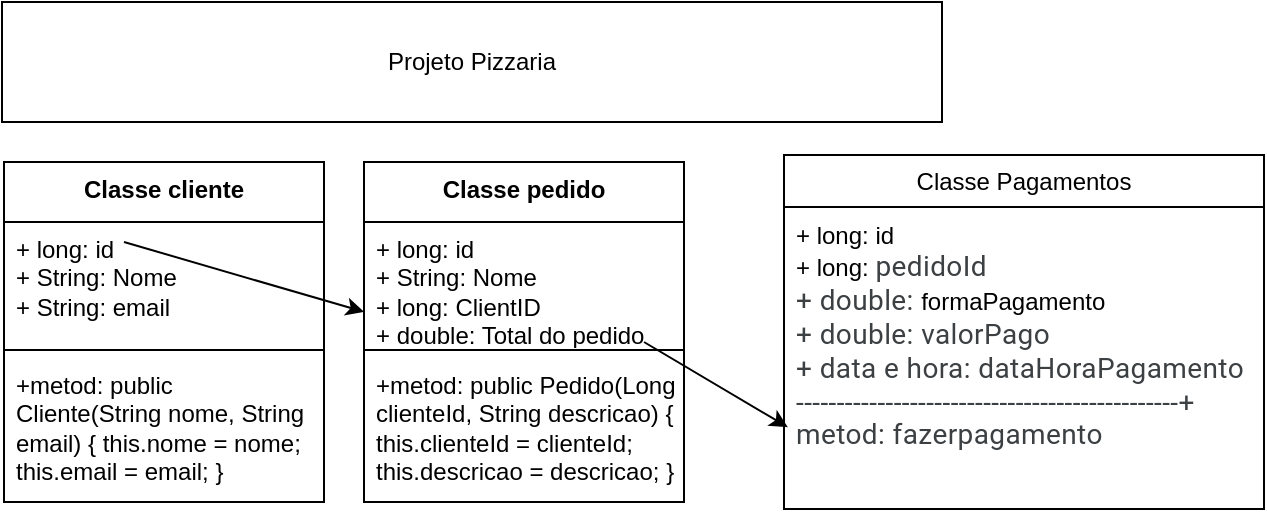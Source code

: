 <mxfile version="26.0.6" pages="2">
  <diagram id="C5RBs43oDa-KdzZeNtuy" name="Page-1">
    <mxGraphModel dx="1331" dy="436" grid="1" gridSize="10" guides="1" tooltips="1" connect="1" arrows="1" fold="1" page="1" pageScale="1" pageWidth="827" pageHeight="1169" math="0" shadow="0">
      <root>
        <mxCell id="WIyWlLk6GJQsqaUBKTNV-0" />
        <mxCell id="WIyWlLk6GJQsqaUBKTNV-1" parent="WIyWlLk6GJQsqaUBKTNV-0" />
        <mxCell id="cut1Jt51oyA8zrV5yMS1-0" value="Projeto Pizzaria" style="rounded=0;whiteSpace=wrap;html=1;" parent="WIyWlLk6GJQsqaUBKTNV-1" vertex="1">
          <mxGeometry x="179" y="10" width="470" height="60" as="geometry" />
        </mxCell>
        <mxCell id="cut1Jt51oyA8zrV5yMS1-9" value="Classe cliente" style="swimlane;fontStyle=1;align=center;verticalAlign=top;childLayout=stackLayout;horizontal=1;startSize=30;horizontalStack=0;resizeParent=1;resizeParentMax=0;resizeLast=0;collapsible=1;marginBottom=0;whiteSpace=wrap;html=1;" parent="WIyWlLk6GJQsqaUBKTNV-1" vertex="1">
          <mxGeometry x="180" y="90" width="160" height="170" as="geometry" />
        </mxCell>
        <mxCell id="fXVK3Wf6bBq54C-qIanq-0" value="" style="edgeStyle=none;orthogonalLoop=1;jettySize=auto;html=1;rounded=0;entryX=0;entryY=0.749;entryDx=0;entryDy=0;entryPerimeter=0;" edge="1" parent="cut1Jt51oyA8zrV5yMS1-9" target="cut1Jt51oyA8zrV5yMS1-19">
          <mxGeometry width="100" relative="1" as="geometry">
            <mxPoint x="60" y="40" as="sourcePoint" />
            <mxPoint x="160" y="40" as="targetPoint" />
            <Array as="points" />
          </mxGeometry>
        </mxCell>
        <mxCell id="cut1Jt51oyA8zrV5yMS1-10" value="+ long: id&lt;div&gt;+ String: Nome&lt;/div&gt;&lt;div&gt;+ String: email&lt;/div&gt;" style="text;strokeColor=none;fillColor=none;align=left;verticalAlign=top;spacingLeft=4;spacingRight=4;overflow=hidden;rotatable=0;points=[[0,0.5],[1,0.5]];portConstraint=eastwest;whiteSpace=wrap;html=1;" parent="cut1Jt51oyA8zrV5yMS1-9" vertex="1">
          <mxGeometry y="30" width="160" height="60" as="geometry" />
        </mxCell>
        <mxCell id="cut1Jt51oyA8zrV5yMS1-11" value="" style="line;strokeWidth=1;fillColor=none;align=left;verticalAlign=middle;spacingTop=-1;spacingLeft=3;spacingRight=3;rotatable=0;labelPosition=right;points=[];portConstraint=eastwest;strokeColor=inherit;" parent="cut1Jt51oyA8zrV5yMS1-9" vertex="1">
          <mxGeometry y="90" width="160" height="8" as="geometry" />
        </mxCell>
        <mxCell id="cut1Jt51oyA8zrV5yMS1-12" value="&lt;span style=&quot;background-color: transparent; color: light-dark(rgb(0, 0, 0), rgb(255, 255, 255));&quot;&gt;+metod: public Cliente(String nome, String email) { this.nome = nome; this.email = email; }&lt;/span&gt;" style="text;strokeColor=none;fillColor=none;align=left;verticalAlign=top;spacingLeft=4;spacingRight=4;overflow=hidden;rotatable=0;points=[[0,0.5],[1,0.5]];portConstraint=eastwest;whiteSpace=wrap;html=1;" parent="cut1Jt51oyA8zrV5yMS1-9" vertex="1">
          <mxGeometry y="98" width="160" height="72" as="geometry" />
        </mxCell>
        <mxCell id="cut1Jt51oyA8zrV5yMS1-18" value="Classe pedido" style="swimlane;fontStyle=1;align=center;verticalAlign=top;childLayout=stackLayout;horizontal=1;startSize=30;horizontalStack=0;resizeParent=1;resizeParentMax=0;resizeLast=0;collapsible=1;marginBottom=0;whiteSpace=wrap;html=1;" parent="WIyWlLk6GJQsqaUBKTNV-1" vertex="1">
          <mxGeometry x="360" y="90" width="160" height="170" as="geometry" />
        </mxCell>
        <mxCell id="cut1Jt51oyA8zrV5yMS1-19" value="+ long: id&lt;div&gt;+ String: Nome&lt;/div&gt;&lt;div&gt;+ long: ClientID&lt;/div&gt;&lt;div&gt;+ double: Total do pedido&lt;/div&gt;" style="text;strokeColor=none;fillColor=none;align=left;verticalAlign=top;spacingLeft=4;spacingRight=4;overflow=hidden;rotatable=0;points=[[0,0.5],[1,0.5]];portConstraint=eastwest;whiteSpace=wrap;html=1;" parent="cut1Jt51oyA8zrV5yMS1-18" vertex="1">
          <mxGeometry y="30" width="160" height="60" as="geometry" />
        </mxCell>
        <mxCell id="cut1Jt51oyA8zrV5yMS1-20" value="" style="line;strokeWidth=1;fillColor=none;align=left;verticalAlign=middle;spacingTop=-1;spacingLeft=3;spacingRight=3;rotatable=0;labelPosition=right;points=[];portConstraint=eastwest;strokeColor=inherit;" parent="cut1Jt51oyA8zrV5yMS1-18" vertex="1">
          <mxGeometry y="90" width="160" height="8" as="geometry" />
        </mxCell>
        <mxCell id="cut1Jt51oyA8zrV5yMS1-21" value="&lt;span style=&quot;background-color: transparent; color: light-dark(rgb(0, 0, 0), rgb(255, 255, 255));&quot;&gt;+metod:&amp;nbsp;&lt;/span&gt;public Pedido(Long clienteId, String descricao) { this.clienteId = clienteId; this.descricao = descricao; }" style="text;strokeColor=none;fillColor=none;align=left;verticalAlign=top;spacingLeft=4;spacingRight=4;overflow=hidden;rotatable=0;points=[[0,0.5],[1,0.5]];portConstraint=eastwest;whiteSpace=wrap;html=1;" parent="cut1Jt51oyA8zrV5yMS1-18" vertex="1">
          <mxGeometry y="98" width="160" height="72" as="geometry" />
        </mxCell>
        <mxCell id="1e6zUCtxrGYsq6cHLKP7-0" value="Classe Pagamentos" style="swimlane;fontStyle=0;childLayout=stackLayout;horizontal=1;startSize=26;fillColor=none;horizontalStack=0;resizeParent=1;resizeParentMax=0;resizeLast=0;collapsible=1;marginBottom=0;whiteSpace=wrap;html=1;" vertex="1" parent="WIyWlLk6GJQsqaUBKTNV-1">
          <mxGeometry x="570" y="86.5" width="240" height="177" as="geometry" />
        </mxCell>
        <mxCell id="1e6zUCtxrGYsq6cHLKP7-1" value="&lt;div&gt;+ long: id&lt;/div&gt;&lt;div&gt;+ long:&amp;nbsp;&lt;span style=&quot;color: rgb(60, 64, 67); font-family: Roboto, Arial, sans-serif; font-size: 14px; letter-spacing: 0.2px; background-color: transparent;&quot;&gt;pedidoId&lt;/span&gt;&lt;span style=&quot;color: rgb(60, 64, 67); font-family: Roboto, Arial, sans-serif; font-size: 14px; letter-spacing: 0.2px; background-color: transparent;&quot;&gt;&amp;nbsp;&lt;/span&gt;&lt;/div&gt;&lt;div&gt;&lt;font face=&quot;Roboto, Arial, sans-serif&quot; color=&quot;#3c4043&quot;&gt;&lt;span style=&quot;font-size: 14px; letter-spacing: 0.2px;&quot;&gt;+ double:&amp;nbsp;&lt;/span&gt;&lt;/font&gt;&lt;span style=&quot;background-color: transparent; color: light-dark(rgb(0, 0, 0), rgb(255, 255, 255));&quot;&gt;formaPagamento&lt;/span&gt;&lt;/div&gt;&lt;div&gt;&lt;span style=&quot;color: rgb(60, 64, 67); font-family: Roboto, Arial, sans-serif; font-size: 14px; letter-spacing: 0.2px;&quot;&gt;+ double: valorPago&lt;/span&gt;&lt;span style=&quot;background-color: transparent; color: light-dark(rgb(0, 0, 0), rgb(255, 255, 255));&quot;&gt;&lt;/span&gt;&lt;/div&gt;&lt;div&gt;&lt;span style=&quot;color: rgb(60, 64, 67); font-family: Roboto, Arial, sans-serif; font-size: 14px; letter-spacing: 0.2px;&quot;&gt;+ data e hora: dataHoraPagamento&lt;/span&gt;&lt;/div&gt;&lt;div&gt;&lt;span style=&quot;color: rgb(60, 64, 67); font-family: Roboto, Arial, sans-serif; font-size: 14px; letter-spacing: 0.2px;&quot;&gt;-----------------------------------------------+ metod: fazerpagamento&lt;/span&gt;&lt;/div&gt;" style="text;strokeColor=none;fillColor=none;align=left;verticalAlign=top;spacingLeft=4;spacingRight=4;overflow=hidden;rotatable=0;points=[[0,0.5],[1,0.5]];portConstraint=eastwest;whiteSpace=wrap;html=1;" vertex="1" parent="1e6zUCtxrGYsq6cHLKP7-0">
          <mxGeometry y="26" width="240" height="151" as="geometry" />
        </mxCell>
        <mxCell id="1e6zUCtxrGYsq6cHLKP7-6" value="" style="edgeStyle=none;orthogonalLoop=1;jettySize=auto;html=1;rounded=0;entryX=0.008;entryY=0.729;entryDx=0;entryDy=0;entryPerimeter=0;" edge="1" parent="WIyWlLk6GJQsqaUBKTNV-1" target="1e6zUCtxrGYsq6cHLKP7-1">
          <mxGeometry width="100" relative="1" as="geometry">
            <mxPoint x="500" y="180" as="sourcePoint" />
            <mxPoint x="570" y="190" as="targetPoint" />
            <Array as="points" />
          </mxGeometry>
        </mxCell>
      </root>
    </mxGraphModel>
  </diagram>
  <diagram id="lMqOeXR_u5xcnEGTFLLx" name="Classe Pagamento">
    <mxGraphModel dx="1731" dy="436" grid="0" gridSize="10" guides="1" tooltips="1" connect="1" arrows="1" fold="1" page="0" pageScale="1" pageWidth="827" pageHeight="1169" math="0" shadow="0">
      <root>
        <mxCell id="0" />
        <mxCell id="1" parent="0" />
        <mxCell id="A3VHlCRgV-RiuJnkpyZw-27" value="Classe Pagamentos" style="swimlane;fontStyle=0;childLayout=stackLayout;horizontal=1;startSize=26;fillColor=none;horizontalStack=0;resizeParent=1;resizeParentMax=0;resizeLast=0;collapsible=1;marginBottom=0;whiteSpace=wrap;html=1;" parent="1" vertex="1">
          <mxGeometry x="220" y="263" width="242" height="177" as="geometry" />
        </mxCell>
        <mxCell id="A3VHlCRgV-RiuJnkpyZw-29" value="&lt;div&gt;+ long: id&lt;/div&gt;&lt;div&gt;+ long:&amp;nbsp;&lt;span style=&quot;color: rgb(60, 64, 67); font-family: Roboto, Arial, sans-serif; font-size: 14px; letter-spacing: 0.2px; background-color: transparent;&quot;&gt;pedidoId&lt;/span&gt;&lt;span style=&quot;color: rgb(60, 64, 67); font-family: Roboto, Arial, sans-serif; font-size: 14px; letter-spacing: 0.2px; background-color: transparent;&quot;&gt;&amp;nbsp;&lt;/span&gt;&lt;/div&gt;&lt;div&gt;&lt;font face=&quot;Roboto, Arial, sans-serif&quot; color=&quot;#3c4043&quot;&gt;&lt;span style=&quot;font-size: 14px; letter-spacing: 0.2px;&quot;&gt;+ double:&amp;nbsp;&lt;/span&gt;&lt;/font&gt;&lt;span style=&quot;background-color: transparent; color: light-dark(rgb(0, 0, 0), rgb(255, 255, 255));&quot;&gt;formaPagamento&lt;/span&gt;&lt;/div&gt;&lt;div&gt;&lt;span style=&quot;color: rgb(60, 64, 67); font-family: Roboto, Arial, sans-serif; font-size: 14px; letter-spacing: 0.2px;&quot;&gt;+ double: valorPago&lt;/span&gt;&lt;span style=&quot;background-color: transparent; color: light-dark(rgb(0, 0, 0), rgb(255, 255, 255));&quot;&gt;&lt;/span&gt;&lt;/div&gt;&lt;div&gt;&lt;span style=&quot;color: rgb(60, 64, 67); font-family: Roboto, Arial, sans-serif; font-size: 14px; letter-spacing: 0.2px;&quot;&gt;+ data e hora: dataHoraPagamento&amp;nbsp;&lt;/span&gt;&lt;span style=&quot;color: rgb(60, 64, 67); font-family: Roboto, Arial, sans-serif; font-size: 14px; letter-spacing: 0.2px;&quot;&gt;&lt;/span&gt;&lt;/div&gt;&lt;div&gt;-----------------------------------------------------&lt;/div&gt;&lt;div&gt;+ metod: fazer pagamento&lt;/div&gt;" style="text;strokeColor=none;fillColor=none;align=left;verticalAlign=top;spacingLeft=4;spacingRight=4;overflow=hidden;rotatable=0;points=[[0,0.5],[1,0.5]];portConstraint=eastwest;whiteSpace=wrap;html=1;" parent="A3VHlCRgV-RiuJnkpyZw-27" vertex="1">
          <mxGeometry y="26" width="242" height="151" as="geometry" />
        </mxCell>
        <mxCell id="A3VHlCRgV-RiuJnkpyZw-37" style="edgeStyle=none;curved=1;rounded=0;orthogonalLoop=1;jettySize=auto;html=1;exitX=0.5;exitY=1;exitDx=0;exitDy=0;fontSize=12;startSize=8;endSize=8;" parent="1" source="A3VHlCRgV-RiuJnkpyZw-35" target="A3VHlCRgV-RiuJnkpyZw-38" edge="1">
          <mxGeometry relative="1" as="geometry">
            <mxPoint x="87.176" y="489.007" as="targetPoint" />
          </mxGeometry>
        </mxCell>
        <mxCell id="A3VHlCRgV-RiuJnkpyZw-35" value="Validação do pagamento || metod: fazer pagamento" style="rounded=0;whiteSpace=wrap;html=1;" parent="1" vertex="1">
          <mxGeometry x="27" y="375" width="144" height="61" as="geometry" />
        </mxCell>
        <mxCell id="A3VHlCRgV-RiuJnkpyZw-34" style="edgeStyle=none;curved=1;rounded=0;orthogonalLoop=1;jettySize=auto;html=1;exitX=0;exitY=0.5;exitDx=0;exitDy=0;fontSize=12;startSize=8;endSize=8;" parent="1" source="A3VHlCRgV-RiuJnkpyZw-29" target="A3VHlCRgV-RiuJnkpyZw-35" edge="1">
          <mxGeometry relative="1" as="geometry">
            <mxPoint x="156.013" y="390.706" as="targetPoint" />
          </mxGeometry>
        </mxCell>
        <mxCell id="A3VHlCRgV-RiuJnkpyZw-36" style="edgeStyle=none;curved=1;rounded=0;orthogonalLoop=1;jettySize=auto;html=1;exitX=0;exitY=0.5;exitDx=0;exitDy=0;fontSize=12;startSize=8;endSize=8;" parent="1" target="A3VHlCRgV-RiuJnkpyZw-35" edge="1">
          <mxGeometry relative="1" as="geometry">
            <mxPoint x="220" y="301.5" as="sourcePoint" />
          </mxGeometry>
        </mxCell>
        <mxCell id="A3VHlCRgV-RiuJnkpyZw-38" value="Text" style="text;html=1;align=center;verticalAlign=middle;whiteSpace=wrap;rounded=0;fontSize=16;" parent="1" vertex="1">
          <mxGeometry x="54.996" y="478.997" width="60" height="30" as="geometry" />
        </mxCell>
        <mxCell id="mEv2w1pQKshE8gCj3DQL-2" value="" style="edgeStyle=orthogonalEdgeStyle;rounded=0;orthogonalLoop=1;jettySize=auto;html=1;" edge="1" parent="1" source="A3VHlCRgV-RiuJnkpyZw-39" target="mEv2w1pQKshE8gCj3DQL-1">
          <mxGeometry relative="1" as="geometry" />
        </mxCell>
        <mxCell id="A3VHlCRgV-RiuJnkpyZw-39" value="enquanto (totaldopedido &amp;gt;= que valor pago enviar pizza ) || forma de pagamento ==null" style="whiteSpace=wrap;html=1;" parent="1" vertex="1">
          <mxGeometry x="-9" y="466" width="192" height="102" as="geometry" />
        </mxCell>
        <mxCell id="A3VHlCRgV-RiuJnkpyZw-40" value="Em desenvolvimento" style="rounded=0;whiteSpace=wrap;html=1;" parent="1" vertex="1">
          <mxGeometry x="-100" y="102" width="905" height="108" as="geometry" />
        </mxCell>
        <mxCell id="mEv2w1pQKshE8gCj3DQL-4" value="" style="edgeStyle=orthogonalEdgeStyle;rounded=0;orthogonalLoop=1;jettySize=auto;html=1;" edge="1" parent="1" source="mEv2w1pQKshE8gCj3DQL-1" target="mEv2w1pQKshE8gCj3DQL-3">
          <mxGeometry relative="1" as="geometry" />
        </mxCell>
        <mxCell id="mEv2w1pQKshE8gCj3DQL-8" style="edgeStyle=orthogonalEdgeStyle;rounded=0;orthogonalLoop=1;jettySize=auto;html=1;exitX=0.5;exitY=1;exitDx=0;exitDy=0;" edge="1" parent="1" source="mEv2w1pQKshE8gCj3DQL-1">
          <mxGeometry relative="1" as="geometry">
            <mxPoint x="87" y="809.178" as="targetPoint" />
          </mxGeometry>
        </mxCell>
        <mxCell id="mEv2w1pQKshE8gCj3DQL-1" value="Escolha do pagamento" style="rhombus;whiteSpace=wrap;html=1;" vertex="1" parent="1">
          <mxGeometry x="47" y="659" width="80" height="80" as="geometry" />
        </mxCell>
        <mxCell id="mEv2w1pQKshE8gCj3DQL-3" value="Se escolha != 1||2||3" style="whiteSpace=wrap;html=1;" vertex="1" parent="1">
          <mxGeometry x="187" y="669" width="120" height="60" as="geometry" />
        </mxCell>
        <mxCell id="mEv2w1pQKshE8gCj3DQL-7" value="" style="edgeStyle=none;orthogonalLoop=1;jettySize=auto;html=1;rounded=0;exitX=1;exitY=0.25;exitDx=0;exitDy=0;entryX=1;entryY=0.5;entryDx=0;entryDy=0;" edge="1" parent="1" source="mEv2w1pQKshE8gCj3DQL-3" target="A3VHlCRgV-RiuJnkpyZw-39">
          <mxGeometry width="100" relative="1" as="geometry">
            <mxPoint x="305" y="642" as="sourcePoint" />
            <mxPoint x="405" y="642" as="targetPoint" />
            <Array as="points">
              <mxPoint x="282" y="561" />
            </Array>
          </mxGeometry>
        </mxCell>
        <mxCell id="mEv2w1pQKshE8gCj3DQL-10" style="edgeStyle=orthogonalEdgeStyle;rounded=0;orthogonalLoop=1;jettySize=auto;html=1;exitX=0.5;exitY=1;exitDx=0;exitDy=0;" edge="1" parent="1" source="mEv2w1pQKshE8gCj3DQL-9">
          <mxGeometry relative="1" as="geometry">
            <mxPoint x="90" y="913" as="targetPoint" />
          </mxGeometry>
        </mxCell>
        <mxCell id="mEv2w1pQKshE8gCj3DQL-9" value="Se == 1||2||3" style="whiteSpace=wrap;html=1;" vertex="1" parent="1">
          <mxGeometry x="30" y="799" width="120" height="60" as="geometry" />
        </mxCell>
        <mxCell id="mEv2w1pQKshE8gCj3DQL-13" value="Pagar pizza" style="whiteSpace=wrap;html=1;" vertex="1" parent="1">
          <mxGeometry x="41" y="912" width="120" height="60" as="geometry" />
        </mxCell>
        <mxCell id="Ar3MLHR8cvxc_1XrA6_M-1" style="edgeStyle=orthogonalEdgeStyle;rounded=0;orthogonalLoop=1;jettySize=auto;html=1;exitX=1;exitY=1;exitDx=0;exitDy=0;entryX=1;entryY=0.75;entryDx=0;entryDy=0;" edge="1" parent="1" source="A3VHlCRgV-RiuJnkpyZw-35" target="A3VHlCRgV-RiuJnkpyZw-35">
          <mxGeometry relative="1" as="geometry" />
        </mxCell>
      </root>
    </mxGraphModel>
  </diagram>
</mxfile>
